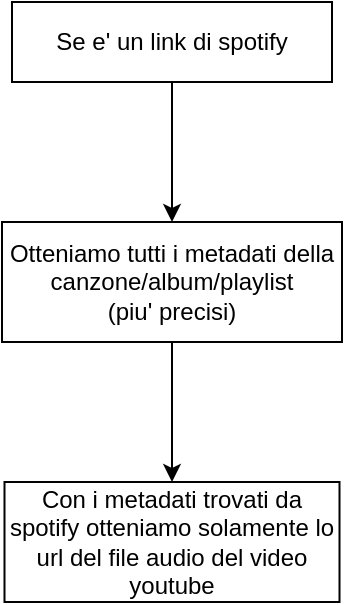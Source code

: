 <mxfile version="24.4.10" type="device">
  <diagram name="Pagina-1" id="rAaBpno7LFqQUQD0DyNs">
    <mxGraphModel dx="515" dy="399" grid="1" gridSize="10" guides="1" tooltips="1" connect="1" arrows="1" fold="1" page="1" pageScale="1" pageWidth="827" pageHeight="1169" math="0" shadow="0">
      <root>
        <mxCell id="0" />
        <mxCell id="1" parent="0" />
        <mxCell id="G5OBTeYebYiN7KgiScqo-2" style="edgeStyle=orthogonalEdgeStyle;rounded=0;orthogonalLoop=1;jettySize=auto;html=1;entryX=0.5;entryY=0;entryDx=0;entryDy=0;" edge="1" parent="1" source="G5OBTeYebYiN7KgiScqo-1" target="G5OBTeYebYiN7KgiScqo-3">
          <mxGeometry relative="1" as="geometry">
            <mxPoint x="280" y="100" as="targetPoint" />
            <Array as="points" />
          </mxGeometry>
        </mxCell>
        <mxCell id="G5OBTeYebYiN7KgiScqo-1" value="Se e&#39; un link di spotify" style="rounded=0;whiteSpace=wrap;html=1;" vertex="1" parent="1">
          <mxGeometry x="200" width="160" height="40" as="geometry" />
        </mxCell>
        <mxCell id="G5OBTeYebYiN7KgiScqo-5" style="edgeStyle=orthogonalEdgeStyle;rounded=0;orthogonalLoop=1;jettySize=auto;html=1;" edge="1" parent="1" source="G5OBTeYebYiN7KgiScqo-3">
          <mxGeometry relative="1" as="geometry">
            <mxPoint x="280.0" y="240" as="targetPoint" />
          </mxGeometry>
        </mxCell>
        <mxCell id="G5OBTeYebYiN7KgiScqo-3" value="Otteniamo tutti i metadati della canzone/album/playlist&lt;br&gt;(piu&#39; precisi)" style="rounded=0;whiteSpace=wrap;html=1;" vertex="1" parent="1">
          <mxGeometry x="195" y="110" width="170" height="60" as="geometry" />
        </mxCell>
        <mxCell id="G5OBTeYebYiN7KgiScqo-6" value="Con i metadati trovati da spotify otteniamo solamente lo url del file audio del video youtube" style="rounded=0;whiteSpace=wrap;html=1;" vertex="1" parent="1">
          <mxGeometry x="196.25" y="240" width="167.5" height="60" as="geometry" />
        </mxCell>
      </root>
    </mxGraphModel>
  </diagram>
</mxfile>
